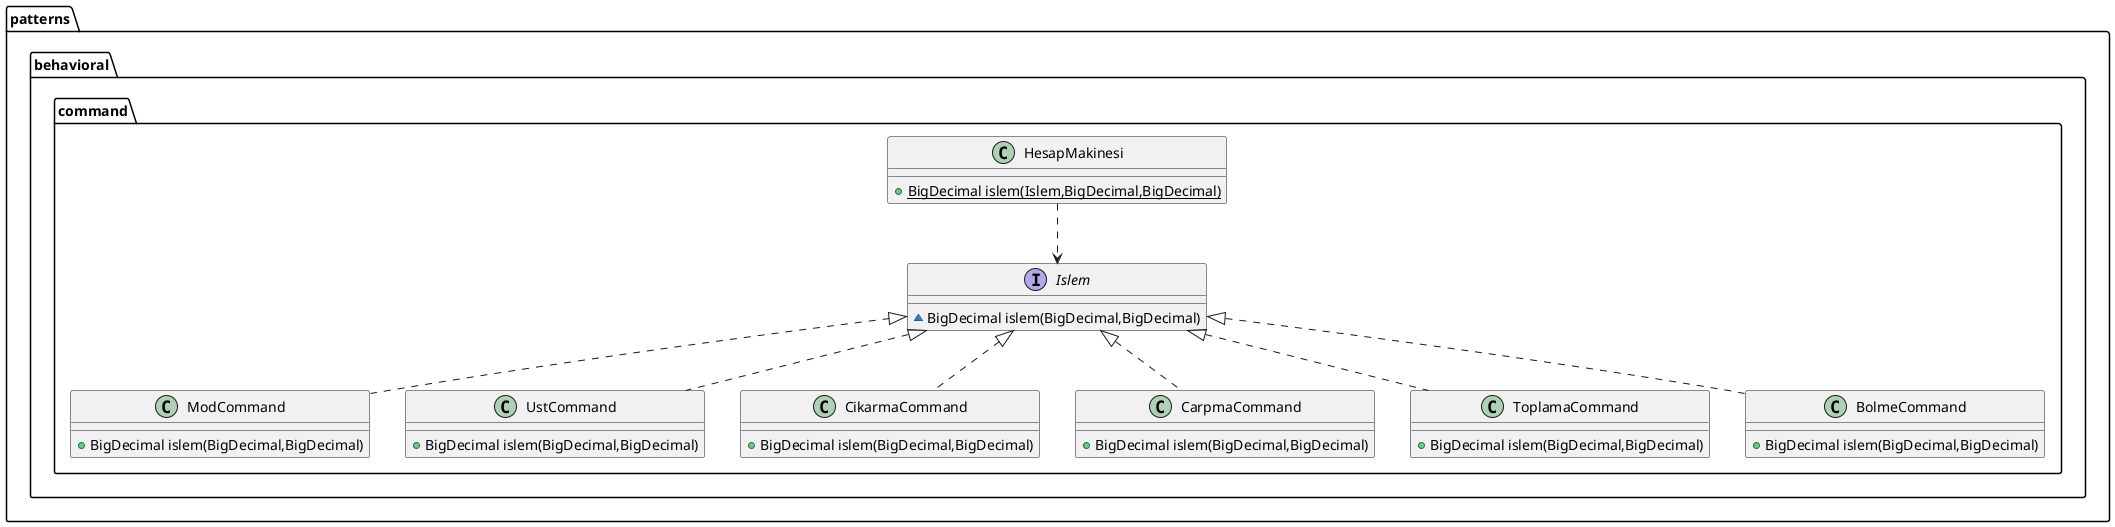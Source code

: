 @startuml
interface patterns.behavioral.command.Islem {
~ BigDecimal islem(BigDecimal,BigDecimal)
}
class patterns.behavioral.command.ModCommand {
+ BigDecimal islem(BigDecimal,BigDecimal)
}
class patterns.behavioral.command.UstCommand {
+ BigDecimal islem(BigDecimal,BigDecimal)
}
class patterns.behavioral.command.CikarmaCommand {
+ BigDecimal islem(BigDecimal,BigDecimal)
}
class patterns.behavioral.command.CarpmaCommand {
+ BigDecimal islem(BigDecimal,BigDecimal)
}
class patterns.behavioral.command.ToplamaCommand {
+ BigDecimal islem(BigDecimal,BigDecimal)
}

class patterns.behavioral.command.BolmeCommand {
+ BigDecimal islem(BigDecimal,BigDecimal)
}
class patterns.behavioral.command.HesapMakinesi {
+ {static} BigDecimal islem(Islem,BigDecimal,BigDecimal)
}
patterns.behavioral.command.HesapMakinesi ..> patterns.behavioral.command.Islem
patterns.behavioral.command.Islem <|.. patterns.behavioral.command.ModCommand
patterns.behavioral.command.Islem <|.. patterns.behavioral.command.UstCommand
patterns.behavioral.command.Islem <|.. patterns.behavioral.command.CikarmaCommand
patterns.behavioral.command.Islem <|.. patterns.behavioral.command.CarpmaCommand
patterns.behavioral.command.Islem <|.. patterns.behavioral.command.ToplamaCommand
patterns.behavioral.command.Islem <|.. patterns.behavioral.command.BolmeCommand
@enduml
